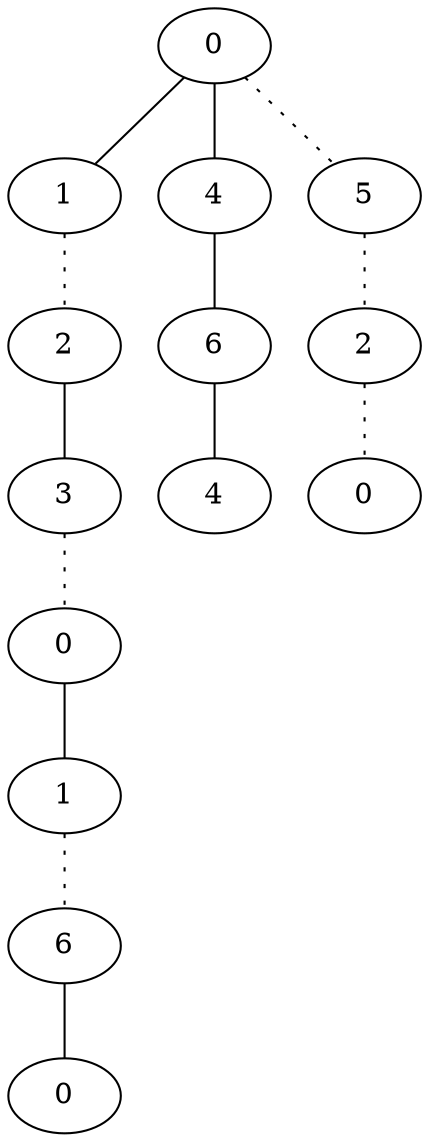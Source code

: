 graph {
a0[label=0];
a1[label=1];
a2[label=2];
a3[label=3];
a4[label=0];
a5[label=1];
a6[label=6];
a7[label=0];
a8[label=4];
a9[label=6];
a10[label=4];
a11[label=5];
a12[label=2];
a13[label=0];
a0 -- a1;
a0 -- a8;
a0 -- a11 [style=dotted];
a1 -- a2 [style=dotted];
a2 -- a3;
a3 -- a4 [style=dotted];
a4 -- a5;
a5 -- a6 [style=dotted];
a6 -- a7;
a8 -- a9;
a9 -- a10;
a11 -- a12 [style=dotted];
a12 -- a13 [style=dotted];
}
